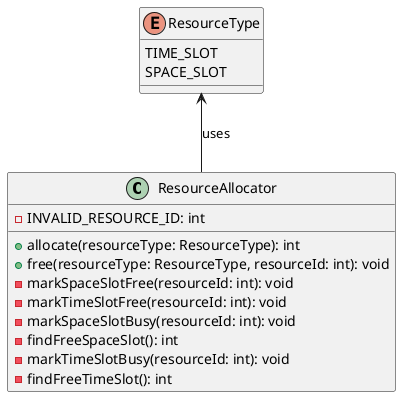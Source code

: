 @startuml ocp

class ResourceAllocator {
    - INVALID_RESOURCE_ID: int
    + allocate(resourceType: ResourceType): int
    + free(resourceType: ResourceType, resourceId: int): void
    - markSpaceSlotFree(resourceId: int): void
    - markTimeSlotFree(resourceId: int): void
    - markSpaceSlotBusy(resourceId: int): void
    - findFreeSpaceSlot(): int
    - markTimeSlotBusy(resourceId: int): void
    - findFreeTimeSlot(): int
}

enum ResourceType {
    TIME_SLOT
    SPACE_SLOT
}

ResourceType  <--  ResourceAllocator : uses

@enduml